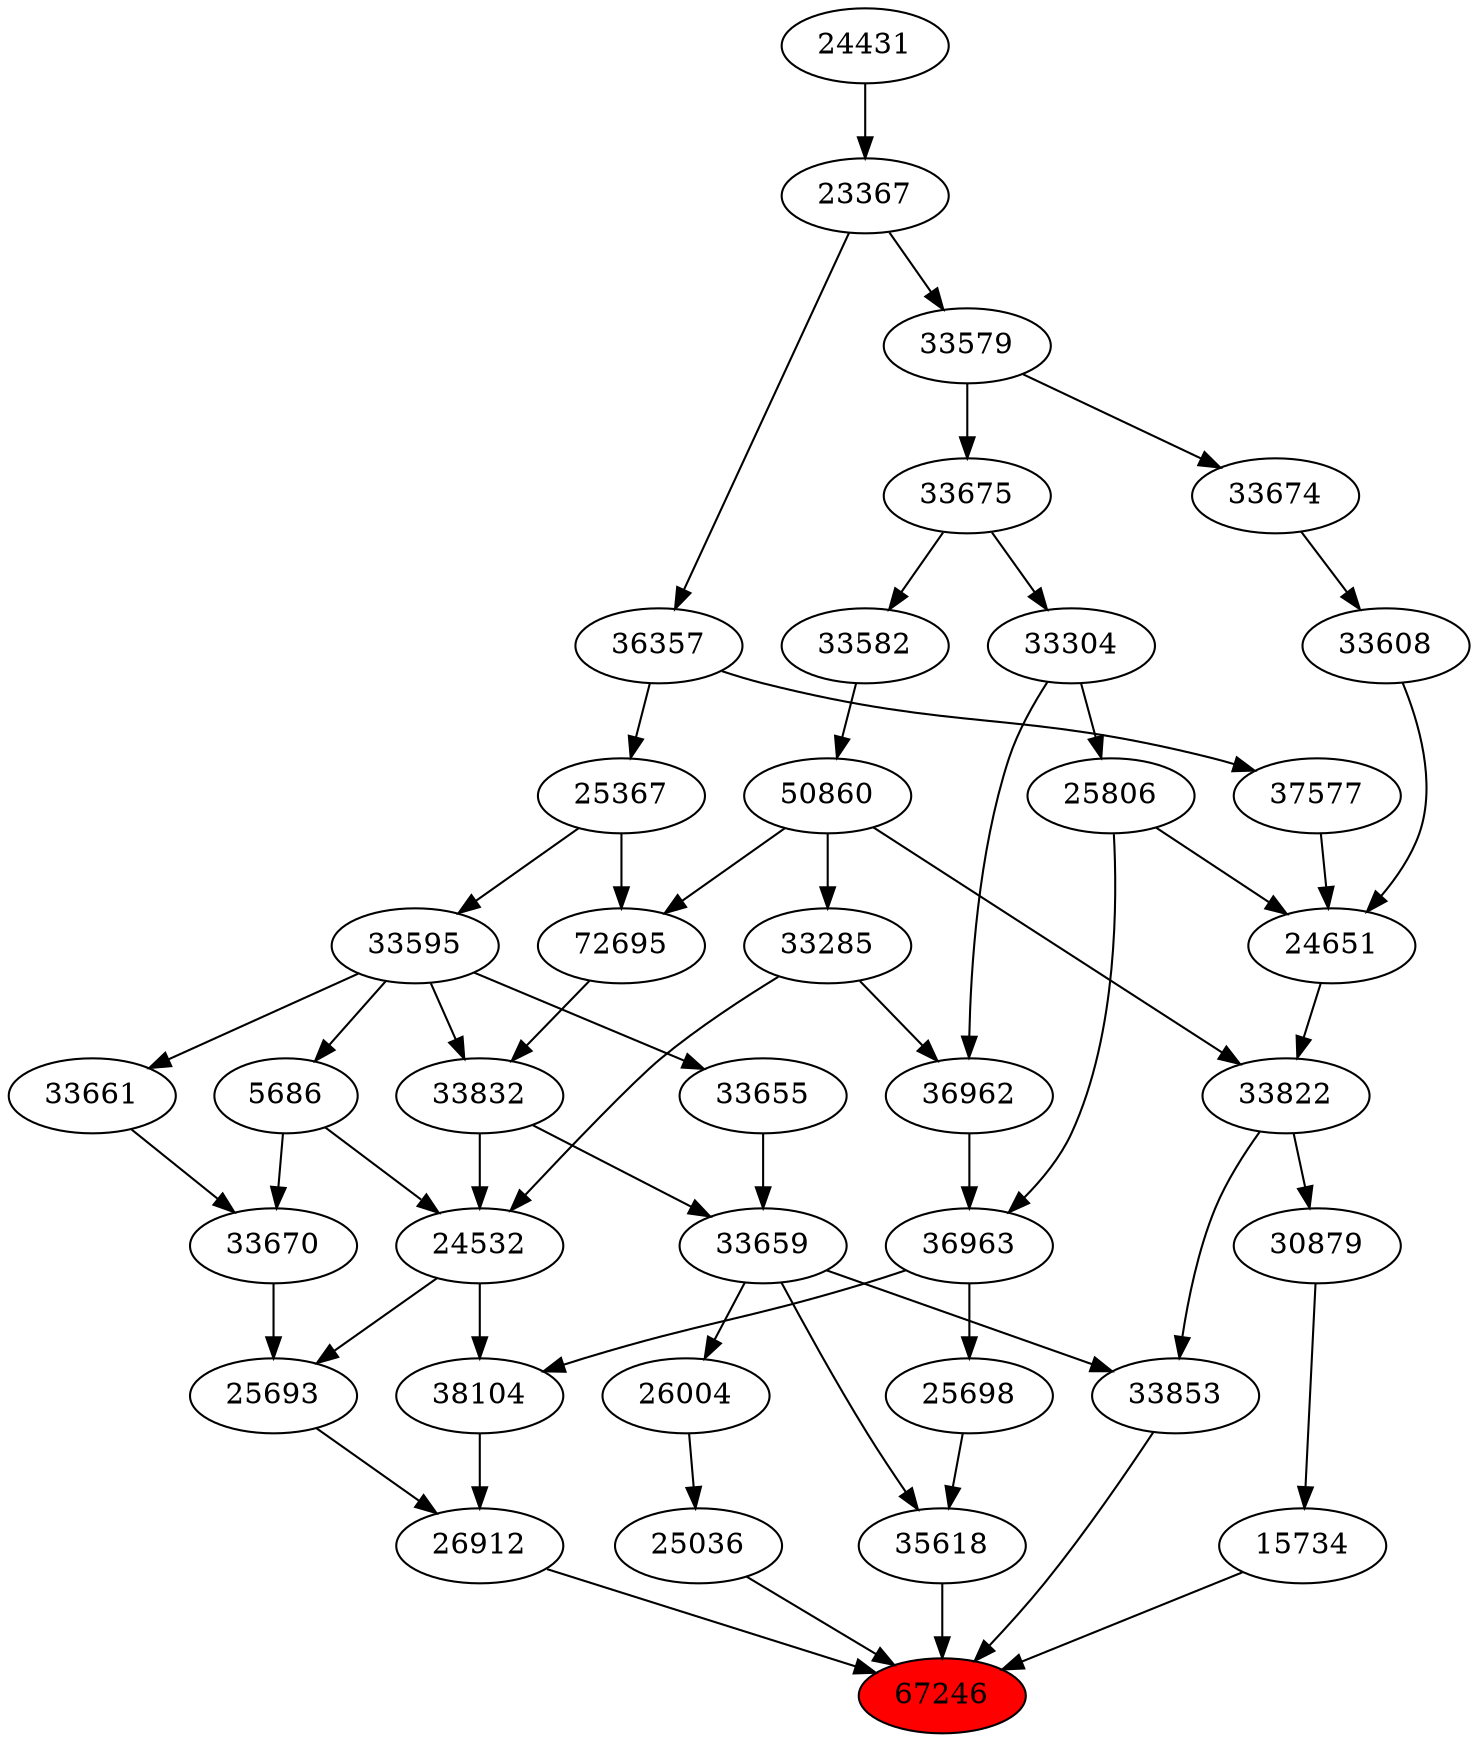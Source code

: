 strict digraph{ 
67246 [label="67246" fillcolor=red style=filled]
26912 -> 67246
33853 -> 67246
25036 -> 67246
15734 -> 67246
35618 -> 67246
26912 [label="26912"]
38104 -> 26912
25693 -> 26912
33853 [label="33853"]
33659 -> 33853
33822 -> 33853
25036 [label="25036"]
26004 -> 25036
15734 [label="15734"]
30879 -> 15734
35618 [label="35618"]
25698 -> 35618
33659 -> 35618
38104 [label="38104"]
24532 -> 38104
36963 -> 38104
25693 [label="25693"]
24532 -> 25693
33670 -> 25693
33659 [label="33659"]
33655 -> 33659
33832 -> 33659
33822 [label="33822"]
24651 -> 33822
50860 -> 33822
26004 [label="26004"]
33659 -> 26004
30879 [label="30879"]
33822 -> 30879
25698 [label="25698"]
36963 -> 25698
24532 [label="24532"]
33285 -> 24532
5686 -> 24532
33832 -> 24532
36963 [label="36963"]
36962 -> 36963
25806 -> 36963
33670 [label="33670"]
5686 -> 33670
33661 -> 33670
33655 [label="33655"]
33595 -> 33655
33832 [label="33832"]
72695 -> 33832
33595 -> 33832
24651 [label="24651"]
25806 -> 24651
33608 -> 24651
37577 -> 24651
50860 [label="50860"]
33582 -> 50860
33285 [label="33285"]
50860 -> 33285
5686 [label="5686"]
33595 -> 5686
36962 [label="36962"]
33285 -> 36962
33304 -> 36962
25806 [label="25806"]
33304 -> 25806
33661 [label="33661"]
33595 -> 33661
33595 [label="33595"]
25367 -> 33595
72695 [label="72695"]
50860 -> 72695
25367 -> 72695
33608 [label="33608"]
33674 -> 33608
37577 [label="37577"]
36357 -> 37577
33582 [label="33582"]
33675 -> 33582
33304 [label="33304"]
33675 -> 33304
25367 [label="25367"]
36357 -> 25367
33674 [label="33674"]
33579 -> 33674
36357 [label="36357"]
23367 -> 36357
33675 [label="33675"]
33579 -> 33675
33579 [label="33579"]
23367 -> 33579
23367 [label="23367"]
24431 -> 23367
24431 [label="24431"]
}